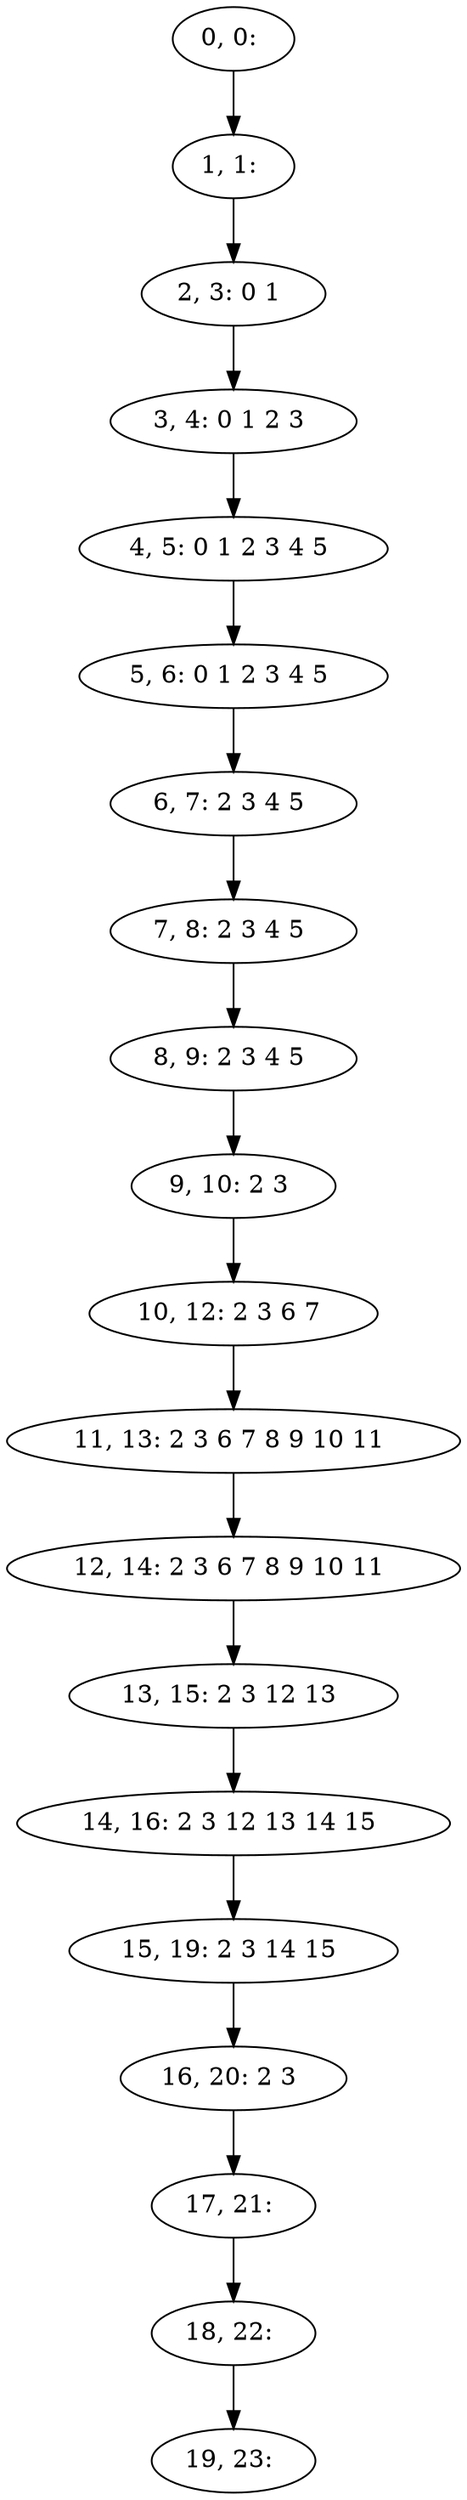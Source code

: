 digraph G {
0[label="0, 0: "];
1[label="1, 1: "];
2[label="2, 3: 0 1 "];
3[label="3, 4: 0 1 2 3 "];
4[label="4, 5: 0 1 2 3 4 5 "];
5[label="5, 6: 0 1 2 3 4 5 "];
6[label="6, 7: 2 3 4 5 "];
7[label="7, 8: 2 3 4 5 "];
8[label="8, 9: 2 3 4 5 "];
9[label="9, 10: 2 3 "];
10[label="10, 12: 2 3 6 7 "];
11[label="11, 13: 2 3 6 7 8 9 10 11 "];
12[label="12, 14: 2 3 6 7 8 9 10 11 "];
13[label="13, 15: 2 3 12 13 "];
14[label="14, 16: 2 3 12 13 14 15 "];
15[label="15, 19: 2 3 14 15 "];
16[label="16, 20: 2 3 "];
17[label="17, 21: "];
18[label="18, 22: "];
19[label="19, 23: "];
0->1 ;
1->2 ;
2->3 ;
3->4 ;
4->5 ;
5->6 ;
6->7 ;
7->8 ;
8->9 ;
9->10 ;
10->11 ;
11->12 ;
12->13 ;
13->14 ;
14->15 ;
15->16 ;
16->17 ;
17->18 ;
18->19 ;
}
